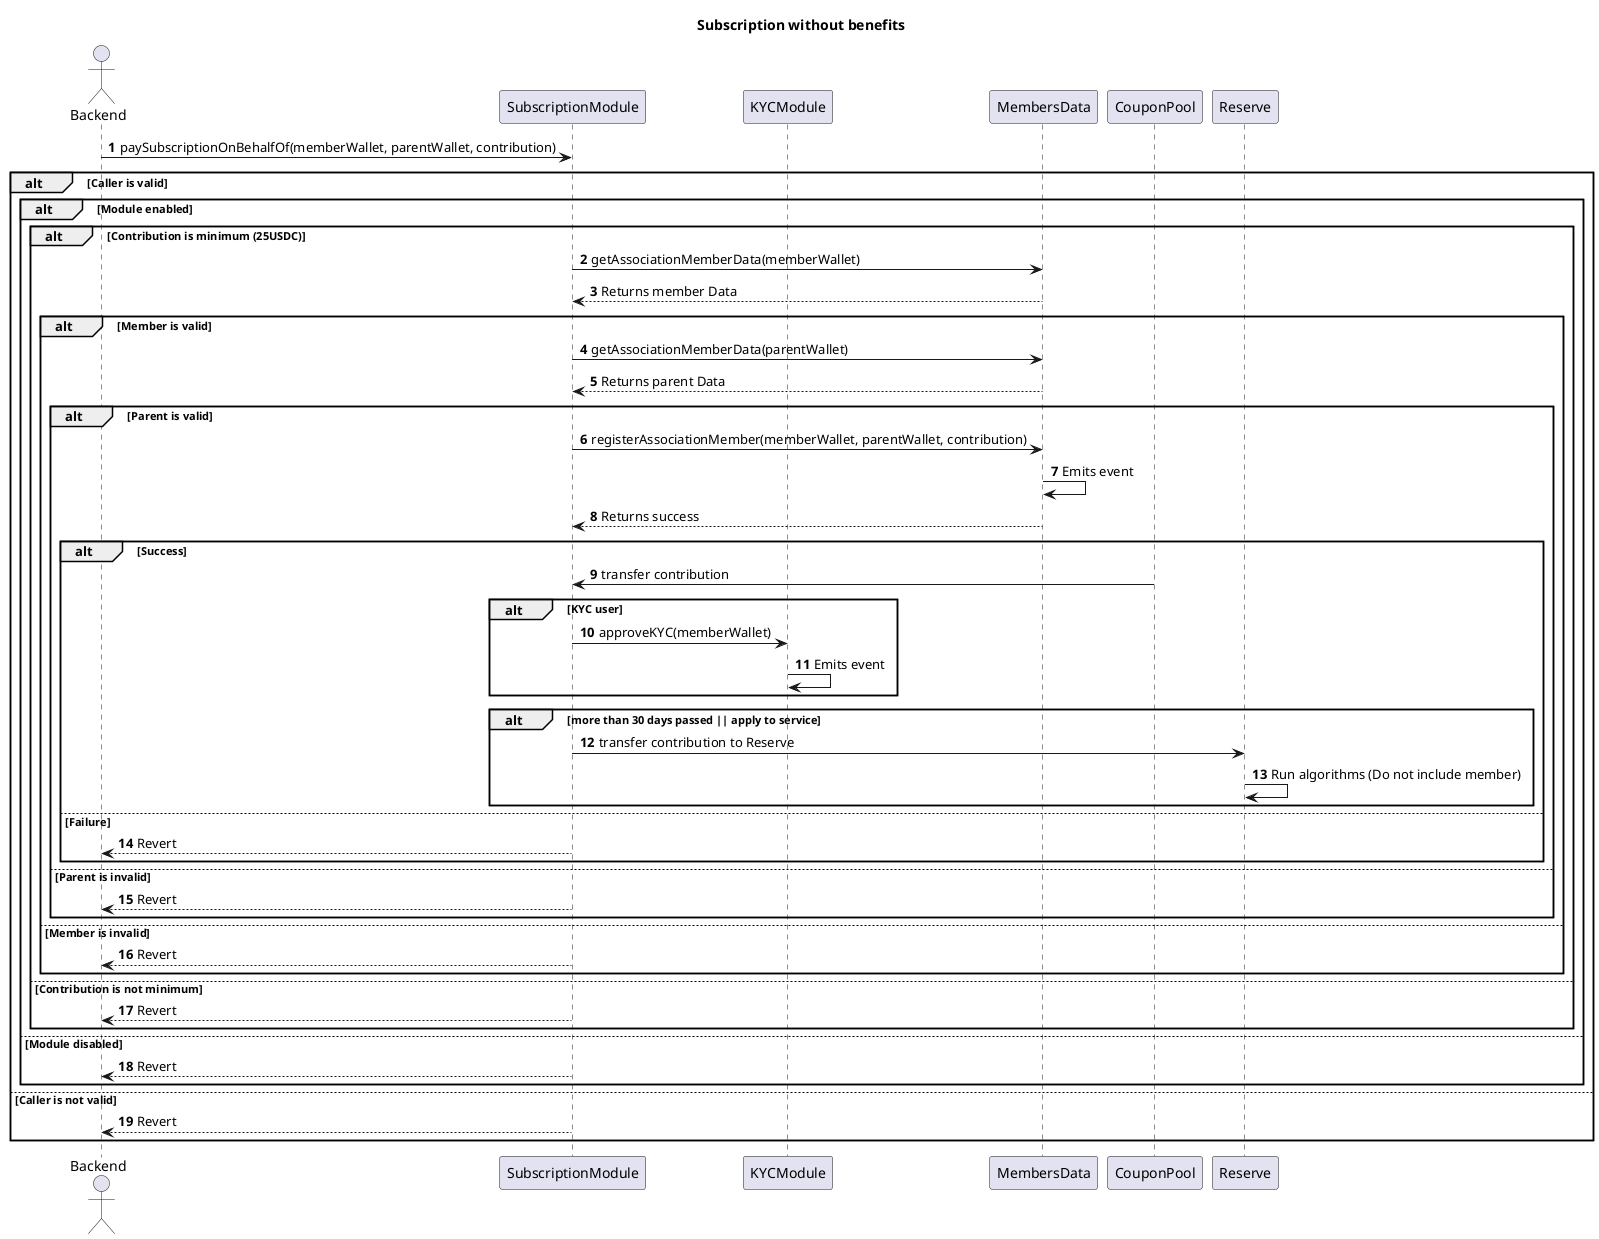 @startuml Subscriptions without benefits
title Subscription without benefits
autonumber

actor Backend
participant SubscriptionModule
participant KYCModule
participant MembersData
participant CouponPool
participant Reserve

Backend -> SubscriptionModule: paySubscriptionOnBehalfOf(memberWallet, parentWallet, contribution)

alt Caller is valid
  alt Module enabled
    alt Contribution is minimum (25USDC)
      SubscriptionModule -> MembersData: getAssociationMemberData(memberWallet)
      MembersData --> SubscriptionModule: Returns member Data

      alt Member is valid
        SubscriptionModule -> MembersData: getAssociationMemberData(parentWallet)
        MembersData --> SubscriptionModule: Returns parent Data

        alt Parent is valid
          SubscriptionModule -> MembersData: registerAssociationMember(memberWallet, parentWallet, contribution)
          MembersData -> MembersData: Emits event
          MembersData --> SubscriptionModule: Returns success

          alt Success
            CouponPool -> SubscriptionModule: transfer contribution

            alt KYC user
              SubscriptionModule -> KYCModule: approveKYC(memberWallet)
              KYCModule -> KYCModule: Emits event
            end

            alt more than 30 days passed || apply to service
              SubscriptionModule -> Reserve: transfer contribution to Reserve
              Reserve -> Reserve: Run algorithms (Do not include member)           
            end

          else Failure
            SubscriptionModule --> Backend: Revert
          end

        else Parent is invalid
          SubscriptionModule --> Backend: Revert
        end

      else Member is invalid 
        SubscriptionModule --> Backend: Revert
      end

    else Contribution is not minimum
      SubscriptionModule --> Backend: Revert
    end

  else Module disabled
    SubscriptionModule --> Backend: Revert
  end

else Caller is not valid
  SubscriptionModule --> Backend: Revert
end

@enduml
